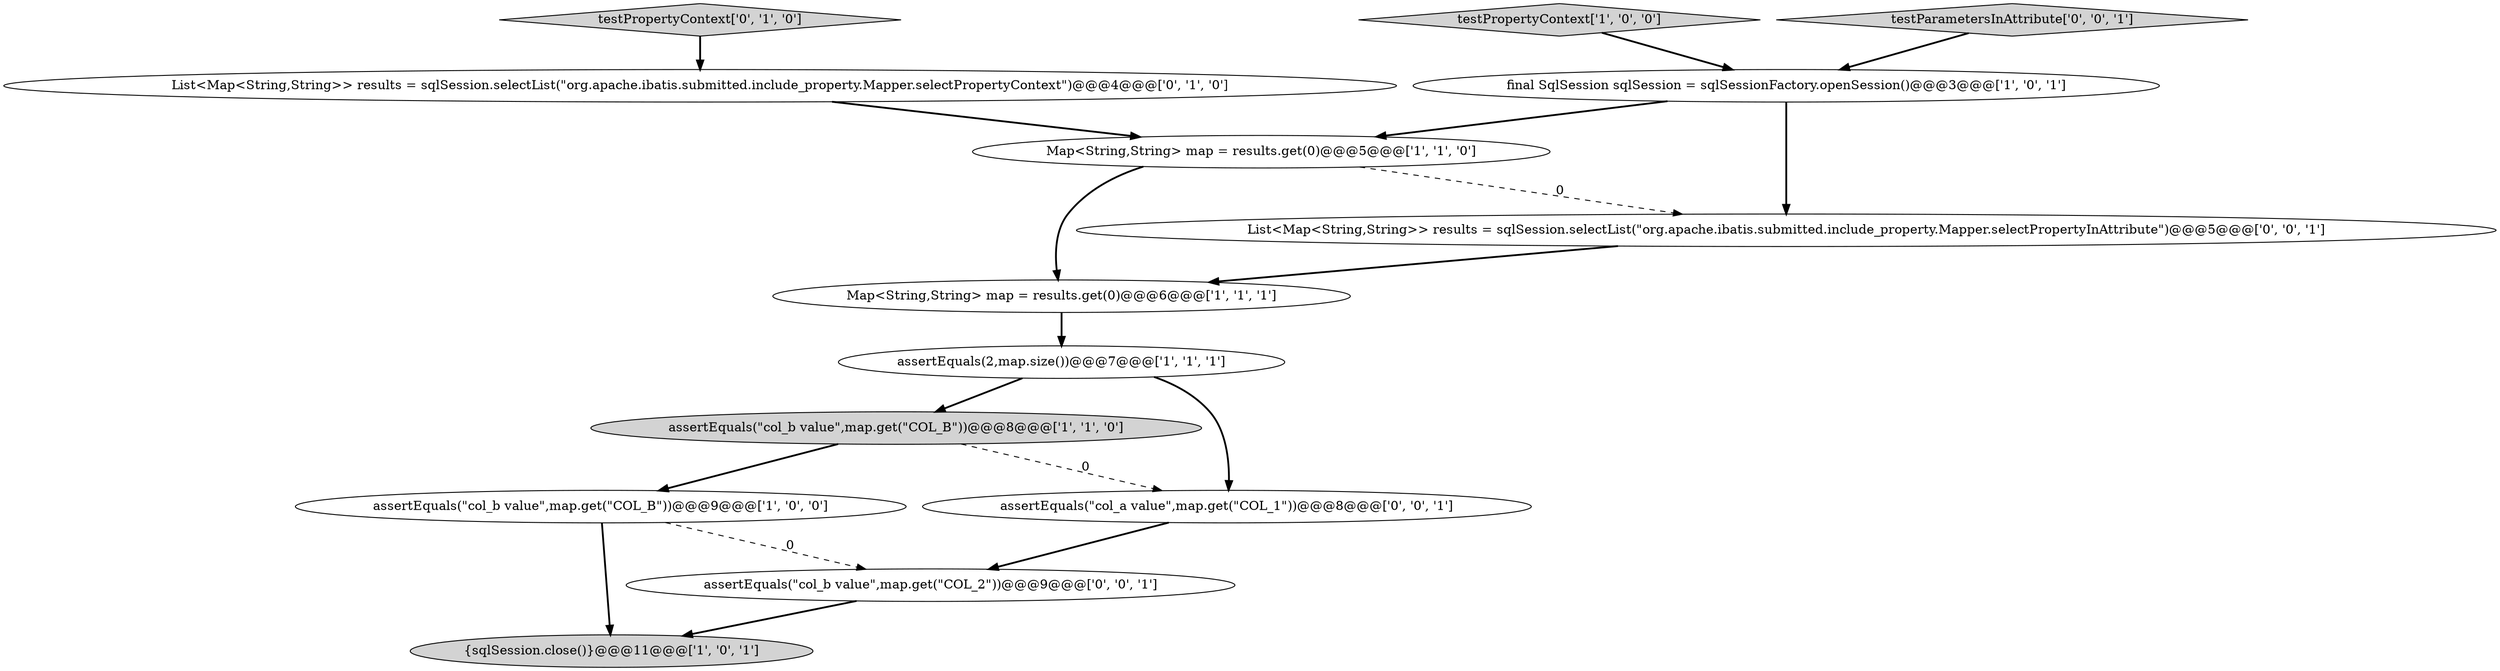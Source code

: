 digraph {
12 [style = filled, label = "List<Map<String,String>> results = sqlSession.selectList(\"org.apache.ibatis.submitted.include_property.Mapper.selectPropertyInAttribute\")@@@5@@@['0', '0', '1']", fillcolor = white, shape = ellipse image = "AAA0AAABBB3BBB"];
7 [style = filled, label = "Map<String,String> map = results.get(0)@@@6@@@['1', '1', '1']", fillcolor = white, shape = ellipse image = "AAA0AAABBB1BBB"];
9 [style = filled, label = "testPropertyContext['0', '1', '0']", fillcolor = lightgray, shape = diamond image = "AAA0AAABBB2BBB"];
11 [style = filled, label = "assertEquals(\"col_b value\",map.get(\"COL_2\"))@@@9@@@['0', '0', '1']", fillcolor = white, shape = ellipse image = "AAA0AAABBB3BBB"];
2 [style = filled, label = "assertEquals(\"col_b value\",map.get(\"COL_B\"))@@@8@@@['1', '1', '0']", fillcolor = lightgray, shape = ellipse image = "AAA0AAABBB1BBB"];
0 [style = filled, label = "assertEquals(\"col_b value\",map.get(\"COL_B\"))@@@9@@@['1', '0', '0']", fillcolor = white, shape = ellipse image = "AAA0AAABBB1BBB"];
13 [style = filled, label = "assertEquals(\"col_a value\",map.get(\"COL_1\"))@@@8@@@['0', '0', '1']", fillcolor = white, shape = ellipse image = "AAA0AAABBB3BBB"];
8 [style = filled, label = "List<Map<String,String>> results = sqlSession.selectList(\"org.apache.ibatis.submitted.include_property.Mapper.selectPropertyContext\")@@@4@@@['0', '1', '0']", fillcolor = white, shape = ellipse image = "AAA0AAABBB2BBB"];
4 [style = filled, label = "testPropertyContext['1', '0', '0']", fillcolor = lightgray, shape = diamond image = "AAA0AAABBB1BBB"];
6 [style = filled, label = "assertEquals(2,map.size())@@@7@@@['1', '1', '1']", fillcolor = white, shape = ellipse image = "AAA0AAABBB1BBB"];
5 [style = filled, label = "{sqlSession.close()}@@@11@@@['1', '0', '1']", fillcolor = lightgray, shape = ellipse image = "AAA0AAABBB1BBB"];
3 [style = filled, label = "final SqlSession sqlSession = sqlSessionFactory.openSession()@@@3@@@['1', '0', '1']", fillcolor = white, shape = ellipse image = "AAA0AAABBB1BBB"];
10 [style = filled, label = "testParametersInAttribute['0', '0', '1']", fillcolor = lightgray, shape = diamond image = "AAA0AAABBB3BBB"];
1 [style = filled, label = "Map<String,String> map = results.get(0)@@@5@@@['1', '1', '0']", fillcolor = white, shape = ellipse image = "AAA0AAABBB1BBB"];
6->13 [style = bold, label=""];
8->1 [style = bold, label=""];
1->12 [style = dashed, label="0"];
4->3 [style = bold, label=""];
11->5 [style = bold, label=""];
10->3 [style = bold, label=""];
2->0 [style = bold, label=""];
0->11 [style = dashed, label="0"];
3->12 [style = bold, label=""];
3->1 [style = bold, label=""];
9->8 [style = bold, label=""];
1->7 [style = bold, label=""];
13->11 [style = bold, label=""];
2->13 [style = dashed, label="0"];
12->7 [style = bold, label=""];
7->6 [style = bold, label=""];
0->5 [style = bold, label=""];
6->2 [style = bold, label=""];
}
